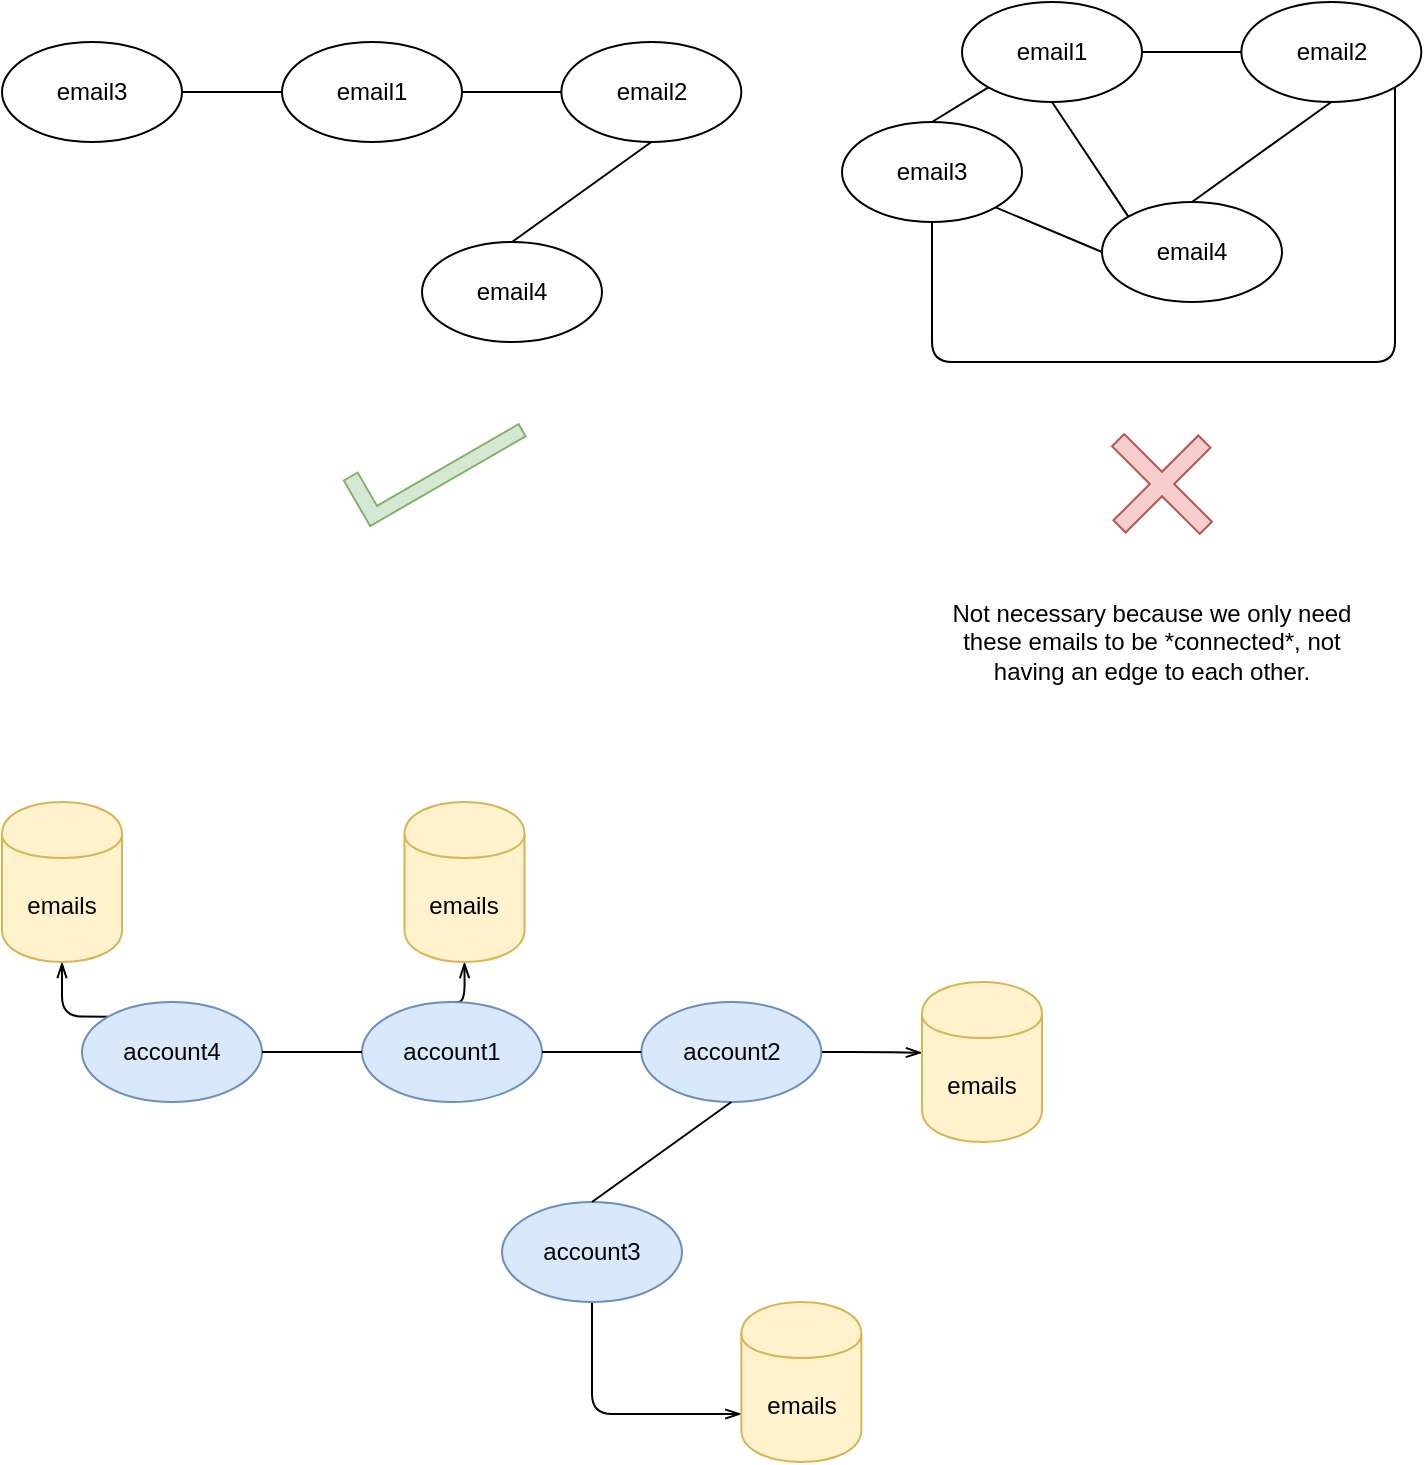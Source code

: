 <mxfile version="12.6.5" type="device"><diagram id="xmL5BUMc1ecvQnHl7L_m" name="Page-1"><mxGraphModel dx="941" dy="564" grid="1" gridSize="10" guides="1" tooltips="1" connect="1" arrows="1" fold="1" page="1" pageScale="1" pageWidth="850" pageHeight="1100" math="0" shadow="0"><root><mxCell id="0"/><mxCell id="1" parent="0"/><mxCell id="Jc-Alco77Gnd4zUt_ipx-2" value="email1" style="ellipse;whiteSpace=wrap;html=1;" vertex="1" parent="1"><mxGeometry x="260" y="380" width="90" height="50" as="geometry"/></mxCell><mxCell id="Jc-Alco77Gnd4zUt_ipx-3" value="email2" style="ellipse;whiteSpace=wrap;html=1;" vertex="1" parent="1"><mxGeometry x="399.67" y="380" width="90" height="50" as="geometry"/></mxCell><mxCell id="Jc-Alco77Gnd4zUt_ipx-4" value="email4" style="ellipse;whiteSpace=wrap;html=1;" vertex="1" parent="1"><mxGeometry x="330" y="480" width="90" height="50" as="geometry"/></mxCell><mxCell id="Jc-Alco77Gnd4zUt_ipx-5" value="" style="endArrow=none;html=1;exitX=1;exitY=0.5;exitDx=0;exitDy=0;entryX=0;entryY=0.5;entryDx=0;entryDy=0;" edge="1" parent="1" source="Jc-Alco77Gnd4zUt_ipx-2" target="Jc-Alco77Gnd4zUt_ipx-3"><mxGeometry width="50" height="50" relative="1" as="geometry"><mxPoint x="340" y="400" as="sourcePoint"/><mxPoint x="390" y="350" as="targetPoint"/></mxGeometry></mxCell><mxCell id="Jc-Alco77Gnd4zUt_ipx-6" value="" style="endArrow=none;html=1;exitX=0.5;exitY=0;exitDx=0;exitDy=0;entryX=0.5;entryY=1;entryDx=0;entryDy=0;" edge="1" parent="1" source="Jc-Alco77Gnd4zUt_ipx-4" target="Jc-Alco77Gnd4zUt_ipx-3"><mxGeometry width="50" height="50" relative="1" as="geometry"><mxPoint x="360" y="415" as="sourcePoint"/><mxPoint x="409.67" y="415" as="targetPoint"/></mxGeometry></mxCell><mxCell id="Jc-Alco77Gnd4zUt_ipx-14" value="email3" style="ellipse;whiteSpace=wrap;html=1;" vertex="1" parent="1"><mxGeometry x="120" y="380" width="90" height="50" as="geometry"/></mxCell><mxCell id="Jc-Alco77Gnd4zUt_ipx-15" value="" style="endArrow=none;html=1;exitX=1;exitY=0.5;exitDx=0;exitDy=0;entryX=0;entryY=0.5;entryDx=0;entryDy=0;" edge="1" parent="1" source="Jc-Alco77Gnd4zUt_ipx-14" target="Jc-Alco77Gnd4zUt_ipx-2"><mxGeometry width="50" height="50" relative="1" as="geometry"><mxPoint x="210.33" y="370" as="sourcePoint"/><mxPoint x="260.0" y="370" as="targetPoint"/></mxGeometry></mxCell><mxCell id="Jc-Alco77Gnd4zUt_ipx-16" value="email1" style="ellipse;whiteSpace=wrap;html=1;" vertex="1" parent="1"><mxGeometry x="600" y="360" width="90" height="50" as="geometry"/></mxCell><mxCell id="Jc-Alco77Gnd4zUt_ipx-17" value="email2" style="ellipse;whiteSpace=wrap;html=1;" vertex="1" parent="1"><mxGeometry x="739.67" y="360" width="90" height="50" as="geometry"/></mxCell><mxCell id="Jc-Alco77Gnd4zUt_ipx-18" value="email4" style="ellipse;whiteSpace=wrap;html=1;" vertex="1" parent="1"><mxGeometry x="670" y="460" width="90" height="50" as="geometry"/></mxCell><mxCell id="Jc-Alco77Gnd4zUt_ipx-19" value="" style="endArrow=none;html=1;exitX=1;exitY=0.5;exitDx=0;exitDy=0;entryX=0;entryY=0.5;entryDx=0;entryDy=0;" edge="1" parent="1" source="Jc-Alco77Gnd4zUt_ipx-16" target="Jc-Alco77Gnd4zUt_ipx-17"><mxGeometry width="50" height="50" relative="1" as="geometry"><mxPoint x="680" y="380" as="sourcePoint"/><mxPoint x="730" y="330" as="targetPoint"/></mxGeometry></mxCell><mxCell id="Jc-Alco77Gnd4zUt_ipx-20" value="" style="endArrow=none;html=1;exitX=0.5;exitY=0;exitDx=0;exitDy=0;entryX=0.5;entryY=1;entryDx=0;entryDy=0;" edge="1" parent="1" source="Jc-Alco77Gnd4zUt_ipx-18" target="Jc-Alco77Gnd4zUt_ipx-17"><mxGeometry width="50" height="50" relative="1" as="geometry"><mxPoint x="700" y="395" as="sourcePoint"/><mxPoint x="749.67" y="395" as="targetPoint"/></mxGeometry></mxCell><mxCell id="Jc-Alco77Gnd4zUt_ipx-26" style="edgeStyle=orthogonalEdgeStyle;rounded=1;orthogonalLoop=1;jettySize=auto;html=1;exitX=0.5;exitY=1;exitDx=0;exitDy=0;entryX=1;entryY=1;entryDx=0;entryDy=0;startArrow=none;startFill=0;endArrow=none;endFill=0;" edge="1" parent="1" source="Jc-Alco77Gnd4zUt_ipx-21" target="Jc-Alco77Gnd4zUt_ipx-17"><mxGeometry relative="1" as="geometry"><Array as="points"><mxPoint x="585" y="540"/><mxPoint x="817" y="540"/></Array></mxGeometry></mxCell><mxCell id="Jc-Alco77Gnd4zUt_ipx-21" value="email3" style="ellipse;whiteSpace=wrap;html=1;" vertex="1" parent="1"><mxGeometry x="540" y="420" width="90" height="50" as="geometry"/></mxCell><mxCell id="Jc-Alco77Gnd4zUt_ipx-22" value="" style="endArrow=none;html=1;exitX=0.5;exitY=0;exitDx=0;exitDy=0;entryX=0;entryY=1;entryDx=0;entryDy=0;" edge="1" parent="1" source="Jc-Alco77Gnd4zUt_ipx-21" target="Jc-Alco77Gnd4zUt_ipx-16"><mxGeometry width="50" height="50" relative="1" as="geometry"><mxPoint x="550.33" y="384.67" as="sourcePoint"/><mxPoint x="600" y="384.67" as="targetPoint"/></mxGeometry></mxCell><mxCell id="Jc-Alco77Gnd4zUt_ipx-23" value="" style="endArrow=none;html=1;exitX=1;exitY=1;exitDx=0;exitDy=0;entryX=0;entryY=0.5;entryDx=0;entryDy=0;" edge="1" parent="1" source="Jc-Alco77Gnd4zUt_ipx-21" target="Jc-Alco77Gnd4zUt_ipx-18"><mxGeometry width="50" height="50" relative="1" as="geometry"><mxPoint x="595" y="430" as="sourcePoint"/><mxPoint x="610" y="394.67" as="targetPoint"/></mxGeometry></mxCell><mxCell id="Jc-Alco77Gnd4zUt_ipx-24" value="" style="endArrow=none;html=1;exitX=0;exitY=0;exitDx=0;exitDy=0;entryX=0.5;entryY=1;entryDx=0;entryDy=0;" edge="1" parent="1" source="Jc-Alco77Gnd4zUt_ipx-18" target="Jc-Alco77Gnd4zUt_ipx-16"><mxGeometry width="50" height="50" relative="1" as="geometry"><mxPoint x="605" y="440" as="sourcePoint"/><mxPoint x="620" y="404.67" as="targetPoint"/></mxGeometry></mxCell><mxCell id="Jc-Alco77Gnd4zUt_ipx-27" value="" style="shape=corner;whiteSpace=wrap;html=1;dx=7;dy=8;rotation=-210;direction=south;fillColor=#d5e8d4;strokeColor=#82b366;" vertex="1" parent="1"><mxGeometry x="291.48" y="575.05" width="89.77" height="26.3" as="geometry"/></mxCell><mxCell id="Jc-Alco77Gnd4zUt_ipx-29" value="" style="shape=cross;whiteSpace=wrap;html=1;size=0.144;rotation=-45;fillColor=#f8cecc;strokeColor=#b85450;" vertex="1" parent="1"><mxGeometry x="670" y="570" width="60" height="62" as="geometry"/></mxCell><mxCell id="Jc-Alco77Gnd4zUt_ipx-31" value="Not necessary because we only need these emails to be *connected*, not having an edge to each other." style="text;html=1;strokeColor=none;fillColor=none;align=center;verticalAlign=middle;whiteSpace=wrap;rounded=0;" vertex="1" parent="1"><mxGeometry x="590" y="660" width="210" height="40" as="geometry"/></mxCell><mxCell id="Jc-Alco77Gnd4zUt_ipx-45" style="edgeStyle=orthogonalEdgeStyle;rounded=1;orthogonalLoop=1;jettySize=auto;html=1;exitX=0.5;exitY=0;exitDx=0;exitDy=0;entryX=0.5;entryY=1;entryDx=0;entryDy=0;startArrow=none;startFill=0;endArrow=openThin;endFill=0;" edge="1" parent="1" source="Jc-Alco77Gnd4zUt_ipx-32" target="Jc-Alco77Gnd4zUt_ipx-41"><mxGeometry relative="1" as="geometry"/></mxCell><mxCell id="Jc-Alco77Gnd4zUt_ipx-32" value="account1" style="ellipse;whiteSpace=wrap;html=1;fillColor=#dae8fc;strokeColor=#6c8ebf;" vertex="1" parent="1"><mxGeometry x="300" y="860" width="90" height="50" as="geometry"/></mxCell><mxCell id="Jc-Alco77Gnd4zUt_ipx-46" style="edgeStyle=orthogonalEdgeStyle;rounded=1;orthogonalLoop=1;jettySize=auto;html=1;exitX=1;exitY=0.5;exitDx=0;exitDy=0;entryX=0;entryY=0.442;entryDx=0;entryDy=0;entryPerimeter=0;startArrow=none;startFill=0;endArrow=openThin;endFill=0;" edge="1" parent="1" source="Jc-Alco77Gnd4zUt_ipx-33" target="Jc-Alco77Gnd4zUt_ipx-42"><mxGeometry relative="1" as="geometry"/></mxCell><mxCell id="Jc-Alco77Gnd4zUt_ipx-33" value="account2" style="ellipse;whiteSpace=wrap;html=1;fillColor=#dae8fc;strokeColor=#6c8ebf;" vertex="1" parent="1"><mxGeometry x="439.67" y="860" width="90" height="50" as="geometry"/></mxCell><mxCell id="Jc-Alco77Gnd4zUt_ipx-47" style="edgeStyle=orthogonalEdgeStyle;rounded=1;orthogonalLoop=1;jettySize=auto;html=1;exitX=0.5;exitY=1;exitDx=0;exitDy=0;entryX=0;entryY=0.7;entryDx=0;entryDy=0;startArrow=none;startFill=0;endArrow=openThin;endFill=0;" edge="1" parent="1" source="Jc-Alco77Gnd4zUt_ipx-34" target="Jc-Alco77Gnd4zUt_ipx-43"><mxGeometry relative="1" as="geometry"/></mxCell><mxCell id="Jc-Alco77Gnd4zUt_ipx-34" value="account3" style="ellipse;whiteSpace=wrap;html=1;fillColor=#dae8fc;strokeColor=#6c8ebf;" vertex="1" parent="1"><mxGeometry x="370" y="960" width="90" height="50" as="geometry"/></mxCell><mxCell id="Jc-Alco77Gnd4zUt_ipx-35" value="" style="endArrow=none;html=1;exitX=1;exitY=0.5;exitDx=0;exitDy=0;entryX=0;entryY=0.5;entryDx=0;entryDy=0;" edge="1" parent="1" source="Jc-Alco77Gnd4zUt_ipx-32" target="Jc-Alco77Gnd4zUt_ipx-33"><mxGeometry width="50" height="50" relative="1" as="geometry"><mxPoint x="380" y="880" as="sourcePoint"/><mxPoint x="430" y="830" as="targetPoint"/></mxGeometry></mxCell><mxCell id="Jc-Alco77Gnd4zUt_ipx-36" value="" style="endArrow=none;html=1;exitX=0.5;exitY=0;exitDx=0;exitDy=0;entryX=0.5;entryY=1;entryDx=0;entryDy=0;" edge="1" parent="1" source="Jc-Alco77Gnd4zUt_ipx-34" target="Jc-Alco77Gnd4zUt_ipx-33"><mxGeometry width="50" height="50" relative="1" as="geometry"><mxPoint x="400" y="895" as="sourcePoint"/><mxPoint x="449.67" y="895" as="targetPoint"/></mxGeometry></mxCell><mxCell id="Jc-Alco77Gnd4zUt_ipx-44" style="edgeStyle=orthogonalEdgeStyle;rounded=1;orthogonalLoop=1;jettySize=auto;html=1;exitX=0;exitY=0;exitDx=0;exitDy=0;entryX=0.5;entryY=1;entryDx=0;entryDy=0;startArrow=none;startFill=0;endArrow=openThin;endFill=0;" edge="1" parent="1" source="Jc-Alco77Gnd4zUt_ipx-37" target="Jc-Alco77Gnd4zUt_ipx-40"><mxGeometry relative="1" as="geometry"/></mxCell><mxCell id="Jc-Alco77Gnd4zUt_ipx-37" value="account4" style="ellipse;whiteSpace=wrap;html=1;fillColor=#dae8fc;strokeColor=#6c8ebf;" vertex="1" parent="1"><mxGeometry x="160" y="860" width="90" height="50" as="geometry"/></mxCell><mxCell id="Jc-Alco77Gnd4zUt_ipx-38" value="" style="endArrow=none;html=1;exitX=1;exitY=0.5;exitDx=0;exitDy=0;entryX=0;entryY=0.5;entryDx=0;entryDy=0;" edge="1" parent="1" source="Jc-Alco77Gnd4zUt_ipx-37" target="Jc-Alco77Gnd4zUt_ipx-32"><mxGeometry width="50" height="50" relative="1" as="geometry"><mxPoint x="250.33" y="850" as="sourcePoint"/><mxPoint x="300.0" y="850" as="targetPoint"/></mxGeometry></mxCell><mxCell id="Jc-Alco77Gnd4zUt_ipx-40" value="emails" style="shape=cylinder;whiteSpace=wrap;html=1;boundedLbl=1;backgroundOutline=1;fillColor=#fff2cc;strokeColor=#d6b656;" vertex="1" parent="1"><mxGeometry x="120" y="760" width="60" height="80" as="geometry"/></mxCell><mxCell id="Jc-Alco77Gnd4zUt_ipx-41" value="emails" style="shape=cylinder;whiteSpace=wrap;html=1;boundedLbl=1;backgroundOutline=1;fillColor=#fff2cc;strokeColor=#d6b656;" vertex="1" parent="1"><mxGeometry x="321.25" y="760" width="60" height="80" as="geometry"/></mxCell><mxCell id="Jc-Alco77Gnd4zUt_ipx-42" value="emails" style="shape=cylinder;whiteSpace=wrap;html=1;boundedLbl=1;backgroundOutline=1;fillColor=#fff2cc;strokeColor=#d6b656;" vertex="1" parent="1"><mxGeometry x="580" y="850" width="60" height="80" as="geometry"/></mxCell><mxCell id="Jc-Alco77Gnd4zUt_ipx-43" value="emails" style="shape=cylinder;whiteSpace=wrap;html=1;boundedLbl=1;backgroundOutline=1;fillColor=#fff2cc;strokeColor=#d6b656;" vertex="1" parent="1"><mxGeometry x="489.67" y="1010" width="60" height="80" as="geometry"/></mxCell></root></mxGraphModel></diagram></mxfile>